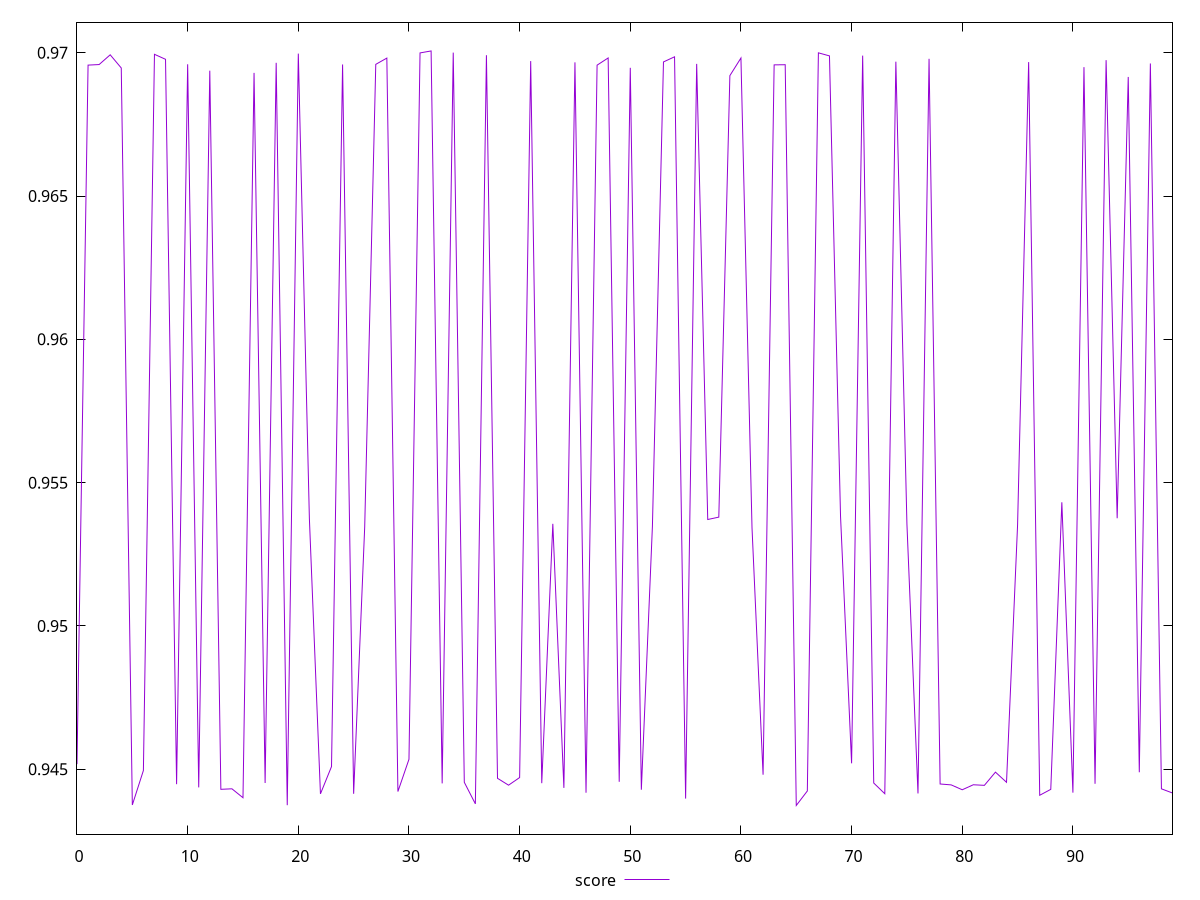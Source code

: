 reset

$score <<EOF
0 0.9451769684034028
1 0.9695687540216038
2 0.9695883856201646
3 0.969928350361262
4 0.9694682353411068
5 0.9437528779785962
6 0.9449550597540164
7 0.9699456164510587
8 0.9697715739310712
9 0.9444770320445832
10 0.9695983783960074
11 0.9443661595729884
12 0.9693743775418194
13 0.9442983876544817
14 0.9443163499902134
15 0.9440051897935764
16 0.9692977665999107
17 0.9445178816588511
18 0.9696500370402179
19 0.9437436935869037
20 0.9699705302001311
21 0.9537484758233128
22 0.9441402040116846
23 0.9450918694740871
24 0.9695913926775424
25 0.944142943556374
26 0.9534561348623277
27 0.9695951737357786
28 0.969813617482891
29 0.9442208015890745
30 0.9453467481889244
31 0.9699944845082327
32 0.9700626996635401
33 0.9445055589160469
34 0.9700055869865831
35 0.9445436943378895
36 0.9437911226991289
37 0.9699146544910808
38 0.9446821780032246
39 0.9444430675057447
40 0.94470940859186
41 0.9697091294733653
42 0.9445129905280736
43 0.9535622045670739
44 0.9443482457220076
45 0.9696651406934633
46 0.9441800080039573
47 0.9695669525495401
48 0.9698181333548404
49 0.9445607188067423
50 0.9694748421361541
51 0.9442849202218397
52 0.9534735533333585
53 0.9696797362948142
54 0.9698581658066622
55 0.9439748960397555
56 0.9696111948647314
57 0.9537132442962031
58 0.9537961857098944
59 0.9692014306051635
60 0.969816448913778
61 0.9534325244580366
62 0.9448086311075554
63 0.9695770399099327
64 0.9695825330142331
65 0.943734639643558
66 0.9442401174444243
67 0.9699971800477205
68 0.9698903102763937
69 0.9538341710492616
70 0.9452063520944166
71 0.9698994520228981
72 0.9445182007785095
73 0.9441446957779311
74 0.9696894222591435
75 0.9535578904847936
76 0.9441537636681641
77 0.9697896689286242
78 0.9444842769446951
79 0.9444530652301419
80 0.9442828310661908
81 0.9444574120238559
82 0.9444368819490453
83 0.9448979036375883
84 0.9445434990108548
85 0.95352110548021
86 0.969673355768867
87 0.9440905256095669
88 0.9442971800365805
89 0.954315100985885
90 0.9441824915300776
91 0.9694978684755599
92 0.9444914431215234
93 0.969741914627255
94 0.953756135253684
95 0.9691560065065353
96 0.9448946602536108
97 0.9696248895233918
98 0.9443151491251165
99 0.9441699490668125
EOF

set key outside below
set xrange [0:99]
set yrange [0.942734639643558:0.9710626996635401]
set terminal svg size 640, 490 enhanced background rgb 'white'
set output "report_00007_2020-12-11T15:55:29.892Z/first-meaningful-paint/samples/pages+cached+noadtech/score/values.svg"

plot $score title "score" with line

reset
